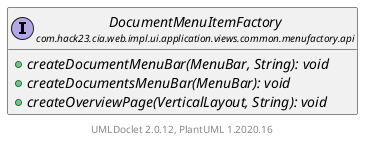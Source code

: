 @startuml
    set namespaceSeparator none
    hide empty fields
    hide empty methods

    interface "<size:14>DocumentMenuItemFactory\n<size:10>com.hack23.cia.web.impl.ui.application.views.common.menufactory.api" as com.hack23.cia.web.impl.ui.application.views.common.menufactory.api.DocumentMenuItemFactory [[DocumentMenuItemFactory.html]] {
        {abstract} +createDocumentMenuBar(MenuBar, String): void
        {abstract} +createDocumentsMenuBar(MenuBar): void
        {abstract} +createOverviewPage(VerticalLayout, String): void
    }

    center footer UMLDoclet 2.0.12, PlantUML 1.2020.16
@enduml
